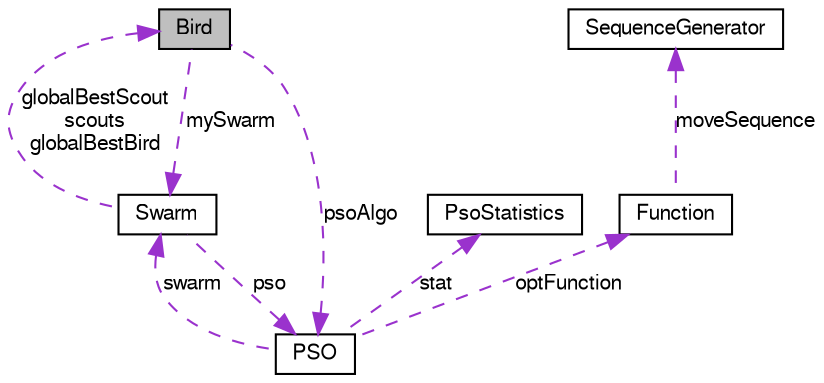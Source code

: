 digraph G
{
  bgcolor="transparent";
  edge [fontname="FreeSans",fontsize=10,labelfontname="FreeSans",labelfontsize=10];
  node [fontname="FreeSans",fontsize=10,shape=record];
  Node1 [label="Bird",height=0.2,width=0.4,color="black", fillcolor="grey75", style="filled" fontcolor="black"];
  Node2 -> Node1 [dir=back,color="darkorchid3",fontsize=10,style="dashed",label="mySwarm"];
  Node2 [label="Swarm",height=0.2,width=0.4,color="black",URL="$classSwarm.html",tooltip="The Swarm class containing and controlling the individual birds."];
  Node1 -> Node2 [dir=back,color="darkorchid3",fontsize=10,style="dashed",label="globalBestScout\nscouts\nglobalBestBird"];
  Node3 -> Node2 [dir=back,color="darkorchid3",fontsize=10,style="dashed",label="pso"];
  Node3 [label="PSO",height=0.2,width=0.4,color="black",URL="$classPSO.html",tooltip="The Particle Swarm Optimization algorithm."];
  Node4 -> Node3 [dir=back,color="darkorchid3",fontsize=10,style="dashed",label="stat"];
  Node4 [label="PsoStatistics",height=0.2,width=0.4,color="black",URL="$classPsoStatistics.html",tooltip="All of the data for evaluation is collected here."];
  Node2 -> Node3 [dir=back,color="darkorchid3",fontsize=10,style="dashed",label="swarm"];
  Node5 -> Node3 [dir=back,color="darkorchid3",fontsize=10,style="dashed",label="optFunction"];
  Node5 [label="Function",height=0.2,width=0.4,color="black",URL="$classFunction.html",tooltip="The optimized function."];
  Node6 -> Node5 [dir=back,color="darkorchid3",fontsize=10,style="dashed",label="moveSequence"];
  Node6 [label="SequenceGenerator",height=0.2,width=0.4,color="black",URL="$classSequenceGenerator.html",tooltip="Generate a reproducable sequence."];
  Node3 -> Node1 [dir=back,color="darkorchid3",fontsize=10,style="dashed",label="psoAlgo"];
}
